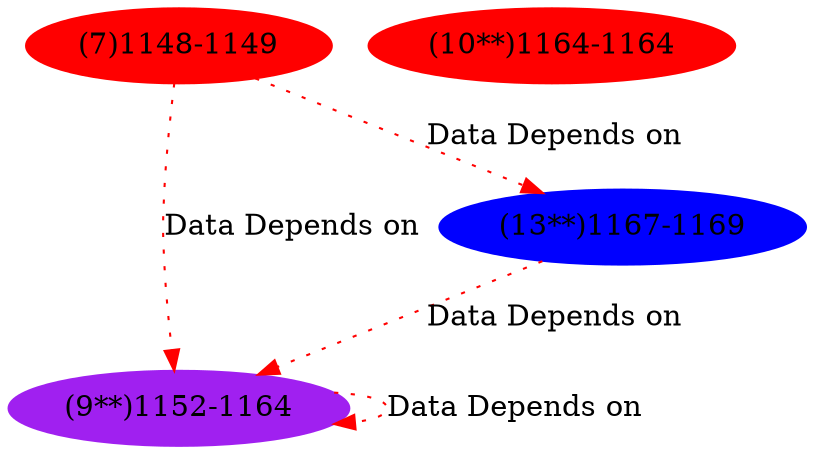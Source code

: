 digraph "" { 
7[ label="(7)1148-1149",color=red,style=filled];
7[ label="(7)1148-1149",color=red,style=filled];
9[ label="(9**)1152-1164",color=purple,style=filled];
9[ label="(9**)1152-1164",color=purple,style=filled];
9[ label="(9**)1152-1164",color=purple,style=filled];
9[ label="(9**)1152-1164",color=purple,style=filled];
9[ label="(9**)1152-1164",color=purple,style=filled];
9[ label="(9**)1152-1164",color=purple,style=filled];
9[ label="(9**)1152-1164",color=purple,style=filled];
9[ label="(9**)1152-1164",color=purple,style=filled];
9[ label="(9**)1152-1164",color=purple,style=filled];
9[ label="(9**)1152-1164",color=purple,style=filled];
9[ label="(9**)1152-1164",color=purple,style=filled];
9[ label="(9**)1152-1164",color=purple,style=filled];
9[ label="(9**)1152-1164",color=purple,style=filled];
10[ label="(10**)1164-1164",color=red,style=filled];
13[ label="(13**)1167-1169",color=blue,style=filled];
13[ label="(13**)1167-1169",color=blue,style=filled];
13[ label="(13**)1167-1169",color=blue,style=filled];
7->9[ color="red" label="Data Depends on" style = dotted ];
7->13[ color="red" label="Data Depends on" style = dotted ];
9->9[ color="red" label="Data Depends on" style = dotted ];
13->9[ color="red" label="Data Depends on" style = dotted ];
}